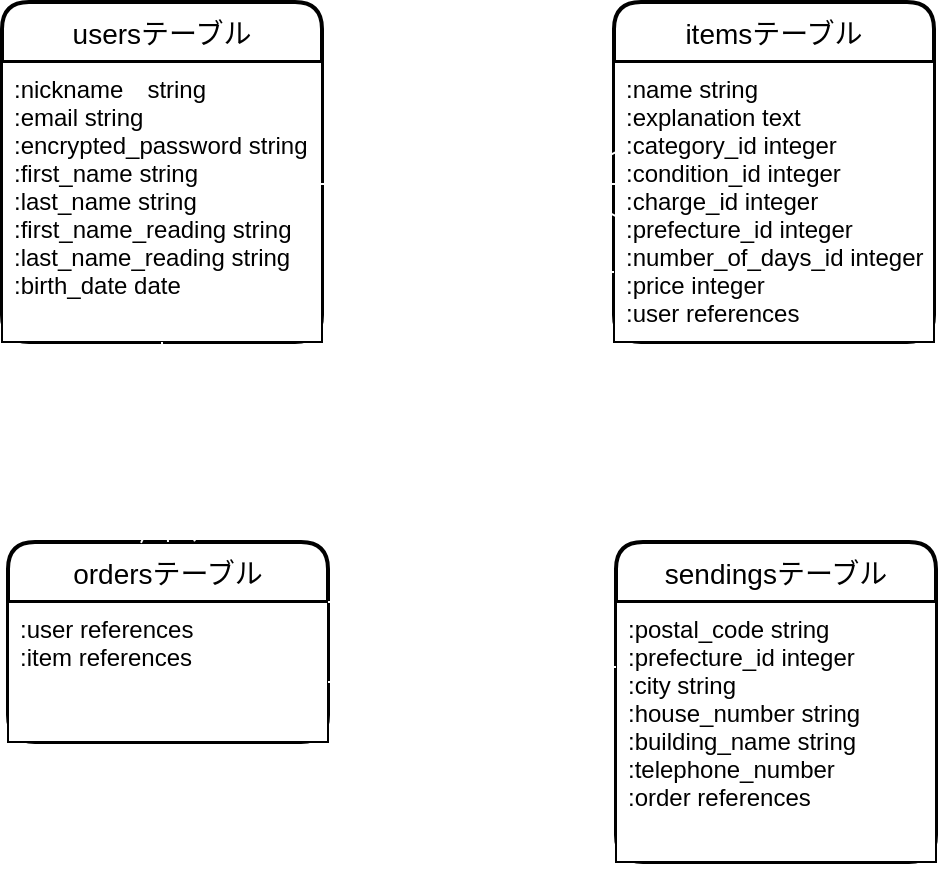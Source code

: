 <mxfile>
    <diagram id="tUyD9-LaqmP-rHPiU0iE" name="ページ1">
        <mxGraphModel dx="642" dy="567" grid="1" gridSize="10" guides="1" tooltips="1" connect="1" arrows="1" fold="1" page="1" pageScale="1" pageWidth="827" pageHeight="1169" math="0" shadow="0">
            <root>
                <mxCell id="0"/>
                <mxCell id="1" parent="0"/>
                <mxCell id="2" value="usersテーブル" style="swimlane;childLayout=stackLayout;horizontal=1;startSize=30;horizontalStack=0;rounded=1;fontSize=14;fontStyle=0;strokeWidth=2;resizeParent=0;resizeLast=1;shadow=0;dashed=0;align=center;" parent="1" vertex="1">
                    <mxGeometry x="109" y="80" width="160" height="170" as="geometry"/>
                </mxCell>
                <mxCell id="3" value=":nickname　string&#10;:email string&#10;:encrypted_password string&#10;:first_name string&#10;:last_name string&#10;:first_name_reading string&#10;:last_name_reading string&#10;:birth_date date" style="align=left;spacingLeft=4;fontSize=12;verticalAlign=top;resizable=0;rotatable=0;part=1;" parent="2" vertex="1">
                    <mxGeometry y="30" width="160" height="140" as="geometry"/>
                </mxCell>
                <mxCell id="4" style="edgeStyle=orthogonalEdgeStyle;rounded=0;orthogonalLoop=1;jettySize=auto;html=1;exitX=0.5;exitY=1;exitDx=0;exitDy=0;" parent="2" source="3" target="3" edge="1">
                    <mxGeometry relative="1" as="geometry"/>
                </mxCell>
                <mxCell id="5" value="itemsテーブル" style="swimlane;childLayout=stackLayout;horizontal=1;startSize=30;horizontalStack=0;rounded=1;fontSize=14;fontStyle=0;strokeWidth=2;resizeParent=0;resizeLast=1;shadow=0;dashed=0;align=center;" parent="1" vertex="1">
                    <mxGeometry x="415" y="80" width="160" height="170" as="geometry"/>
                </mxCell>
                <mxCell id="6" value=":name string&#10;:explanation text&#10;:category_id integer&#10;:condition_id integer&#10;:charge_id integer&#10;:prefecture_id integer&#10;:number_of_days_id integer&#10;:price integer&#10;:user references" style="align=left;spacingLeft=4;fontSize=12;verticalAlign=top;resizable=0;rotatable=0;part=1;" parent="5" vertex="1">
                    <mxGeometry y="30" width="160" height="140" as="geometry"/>
                </mxCell>
                <mxCell id="7" style="edgeStyle=orthogonalEdgeStyle;rounded=0;orthogonalLoop=1;jettySize=auto;html=1;exitX=0.5;exitY=1;exitDx=0;exitDy=0;" parent="5" source="6" target="6" edge="1">
                    <mxGeometry relative="1" as="geometry"/>
                </mxCell>
                <mxCell id="8" value="" style="edgeStyle=entityRelationEdgeStyle;fontSize=12;html=1;endArrow=ERoneToMany;rounded=0;exitX=0.994;exitY=0.436;exitDx=0;exitDy=0;exitPerimeter=0;entryX=0.006;entryY=0.436;entryDx=0;entryDy=0;entryPerimeter=0;endSize=30;strokeColor=#FFFFFF;" parent="1" source="3" target="6" edge="1">
                    <mxGeometry width="100" height="100" relative="1" as="geometry">
                        <mxPoint x="279" y="160" as="sourcePoint"/>
                        <mxPoint x="413" y="160" as="targetPoint"/>
                    </mxGeometry>
                </mxCell>
                <mxCell id="9" value="ordersテーブル" style="swimlane;childLayout=stackLayout;horizontal=1;startSize=30;horizontalStack=0;rounded=1;fontSize=14;fontStyle=0;strokeWidth=2;resizeParent=0;resizeLast=1;shadow=0;dashed=0;align=center;" parent="1" vertex="1">
                    <mxGeometry x="112" y="350" width="160" height="100" as="geometry"/>
                </mxCell>
                <mxCell id="10" value=":user references&#10;:item references" style="align=left;spacingLeft=4;fontSize=12;verticalAlign=top;resizable=0;rotatable=0;part=1;" parent="9" vertex="1">
                    <mxGeometry y="30" width="160" height="70" as="geometry"/>
                </mxCell>
                <mxCell id="11" style="edgeStyle=orthogonalEdgeStyle;rounded=0;orthogonalLoop=1;jettySize=auto;html=1;exitX=0.5;exitY=1;exitDx=0;exitDy=0;" parent="9" source="10" target="10" edge="1">
                    <mxGeometry relative="1" as="geometry"/>
                </mxCell>
                <mxCell id="12" value="sendingsテーブル" style="swimlane;childLayout=stackLayout;horizontal=1;startSize=30;horizontalStack=0;rounded=1;fontSize=14;fontStyle=0;strokeWidth=2;resizeParent=0;resizeLast=1;shadow=0;dashed=0;align=center;" parent="1" vertex="1">
                    <mxGeometry x="416" y="350" width="160" height="160" as="geometry"/>
                </mxCell>
                <mxCell id="13" value=":postal_code string&#10;:prefecture_id integer&#10;:city string&#10;:house_number string&#10;:building_name string&#10;:telephone_number&#10;:order references" style="align=left;spacingLeft=4;fontSize=12;verticalAlign=top;resizable=0;rotatable=0;part=1;" parent="12" vertex="1">
                    <mxGeometry y="30" width="160" height="130" as="geometry"/>
                </mxCell>
                <mxCell id="14" style="edgeStyle=orthogonalEdgeStyle;rounded=0;orthogonalLoop=1;jettySize=auto;html=1;exitX=0.5;exitY=1;exitDx=0;exitDy=0;" parent="12" source="13" target="13" edge="1">
                    <mxGeometry relative="1" as="geometry"/>
                </mxCell>
                <mxCell id="17" value="" style="edgeStyle=entityRelationEdgeStyle;fontSize=12;html=1;endArrow=ERmandOne;startArrow=ERmandOne;exitX=1;exitY=0;exitDx=0;exitDy=0;endSize=25;startSize=25;entryX=0;entryY=0.75;entryDx=0;entryDy=0;strokeColor=#FFFFFF;" parent="1" source="10" target="6" edge="1">
                    <mxGeometry width="100" height="100" relative="1" as="geometry">
                        <mxPoint x="315" y="300" as="sourcePoint"/>
                        <mxPoint x="415" y="200" as="targetPoint"/>
                    </mxGeometry>
                </mxCell>
                <mxCell id="18" value="" style="edgeStyle=entityRelationEdgeStyle;fontSize=12;html=1;endArrow=ERmandOne;startArrow=ERmandOne;startSize=25;endSize=25;entryX=0;entryY=0.25;entryDx=0;entryDy=0;strokeColor=#FFFFFF;" parent="1" target="13" edge="1">
                    <mxGeometry width="100" height="100" relative="1" as="geometry">
                        <mxPoint x="272" y="420" as="sourcePoint"/>
                        <mxPoint x="372" y="320" as="targetPoint"/>
                    </mxGeometry>
                </mxCell>
                <mxCell id="28" style="edgeStyle=none;html=1;exitX=0.5;exitY=1;exitDx=0;exitDy=0;entryX=0.5;entryY=0;entryDx=0;entryDy=0;startSize=25;endSize=25;endArrow=ERoneToMany;endFill=0;strokeColor=#FFFFFF;" parent="1" source="3" target="9" edge="1">
                    <mxGeometry relative="1" as="geometry"/>
                </mxCell>
            </root>
        </mxGraphModel>
    </diagram>
</mxfile>
